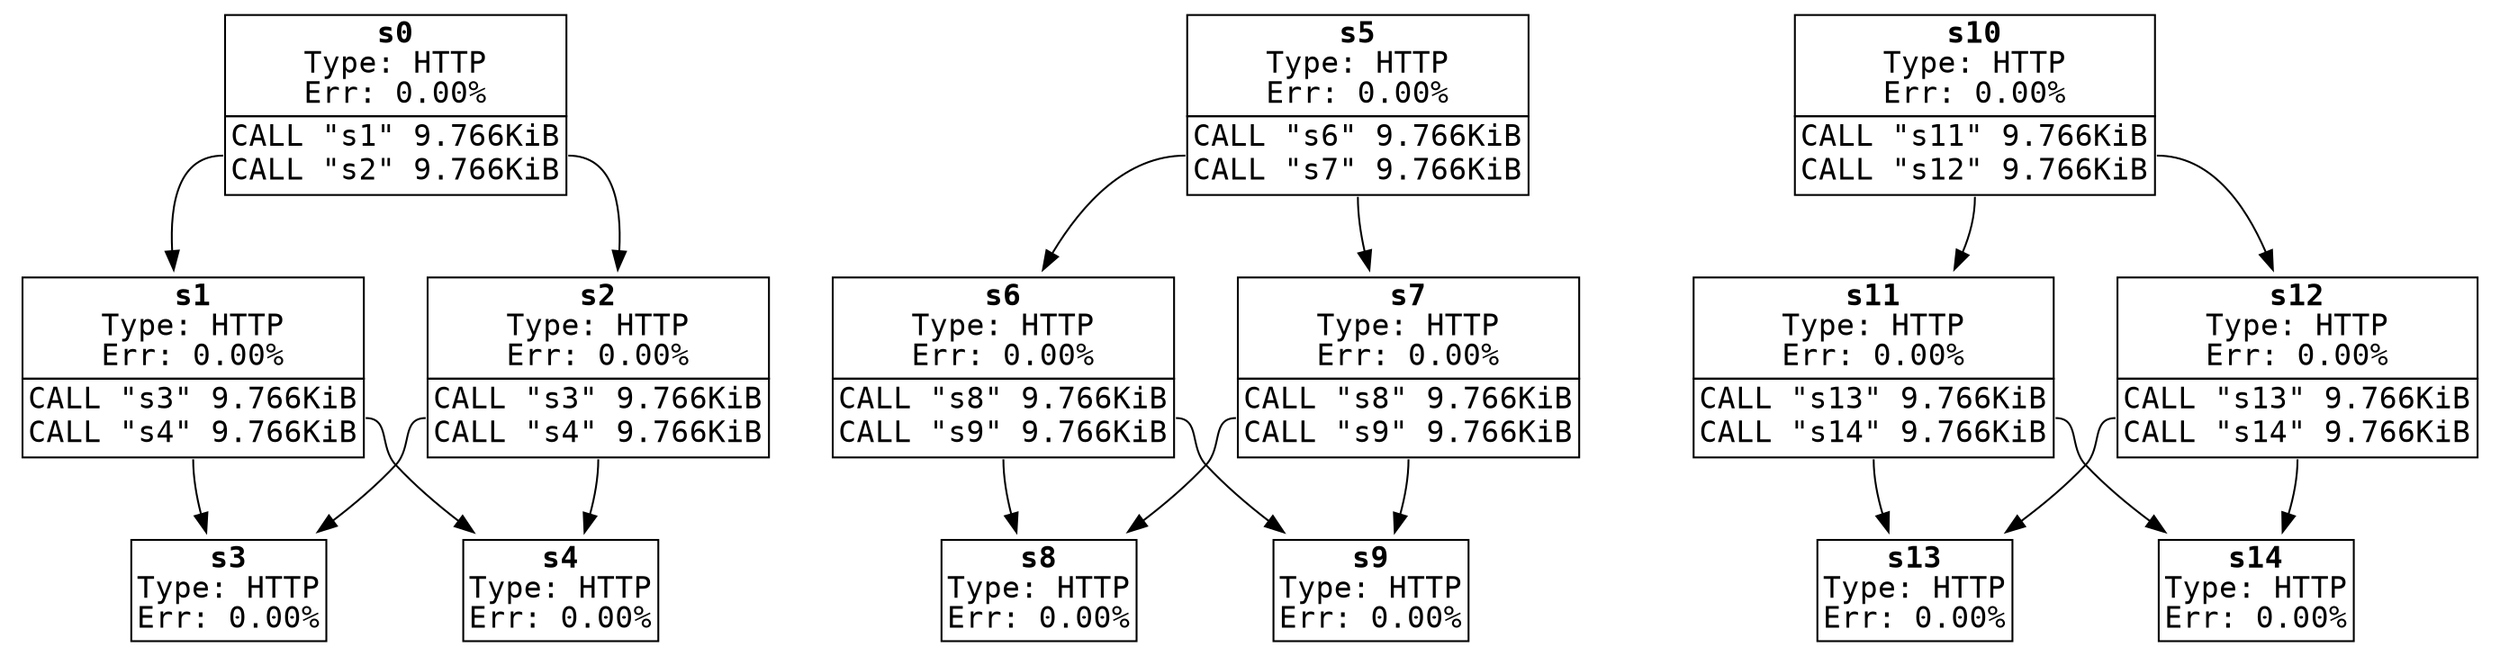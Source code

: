 digraph {
  node [
    fontsize = "16"
    fontname = "courier"
    shape = plaintext
  ];

  "s0" [label=<
<TABLE BORDER="0" CELLBORDER="1" CELLSPACING="0">
  <TR><TD><B>s0</B><BR />Type: HTTP<BR />Err: 0.00%</TD></TR>
  <TR><TD PORT="0">CALL "s1" 9.766KiB<BR />CALL "s2" 9.766KiB</TD></TR>
</TABLE>>];

  "s1" [label=<
<TABLE BORDER="0" CELLBORDER="1" CELLSPACING="0">
  <TR><TD><B>s1</B><BR />Type: HTTP<BR />Err: 0.00%</TD></TR>
  <TR><TD PORT="0">CALL "s3" 9.766KiB<BR />CALL "s4" 9.766KiB</TD></TR>
</TABLE>>];

  "s2" [label=<
<TABLE BORDER="0" CELLBORDER="1" CELLSPACING="0">
  <TR><TD><B>s2</B><BR />Type: HTTP<BR />Err: 0.00%</TD></TR>
  <TR><TD PORT="0">CALL "s3" 9.766KiB<BR />CALL "s4" 9.766KiB</TD></TR>
</TABLE>>];

  "s3" [label=<
<TABLE BORDER="0" CELLBORDER="1" CELLSPACING="0">
  <TR><TD><B>s3</B><BR />Type: HTTP<BR />Err: 0.00%</TD></TR>
</TABLE>>];

  "s4" [label=<
<TABLE BORDER="0" CELLBORDER="1" CELLSPACING="0">
  <TR><TD><B>s4</B><BR />Type: HTTP<BR />Err: 0.00%</TD></TR>
</TABLE>>];

  "s5" [label=<
<TABLE BORDER="0" CELLBORDER="1" CELLSPACING="0">
  <TR><TD><B>s5</B><BR />Type: HTTP<BR />Err: 0.00%</TD></TR>
  <TR><TD PORT="0">CALL "s6" 9.766KiB<BR />CALL "s7" 9.766KiB</TD></TR>
</TABLE>>];

  "s6" [label=<
<TABLE BORDER="0" CELLBORDER="1" CELLSPACING="0">
  <TR><TD><B>s6</B><BR />Type: HTTP<BR />Err: 0.00%</TD></TR>
  <TR><TD PORT="0">CALL "s8" 9.766KiB<BR />CALL "s9" 9.766KiB</TD></TR>
</TABLE>>];

  "s7" [label=<
<TABLE BORDER="0" CELLBORDER="1" CELLSPACING="0">
  <TR><TD><B>s7</B><BR />Type: HTTP<BR />Err: 0.00%</TD></TR>
  <TR><TD PORT="0">CALL "s8" 9.766KiB<BR />CALL "s9" 9.766KiB</TD></TR>
</TABLE>>];

  "s8" [label=<
<TABLE BORDER="0" CELLBORDER="1" CELLSPACING="0">
  <TR><TD><B>s8</B><BR />Type: HTTP<BR />Err: 0.00%</TD></TR>
</TABLE>>];

  "s9" [label=<
<TABLE BORDER="0" CELLBORDER="1" CELLSPACING="0">
  <TR><TD><B>s9</B><BR />Type: HTTP<BR />Err: 0.00%</TD></TR>
</TABLE>>];

  "s10" [label=<
<TABLE BORDER="0" CELLBORDER="1" CELLSPACING="0">
  <TR><TD><B>s10</B><BR />Type: HTTP<BR />Err: 0.00%</TD></TR>
  <TR><TD PORT="0">CALL "s11" 9.766KiB<BR />CALL "s12" 9.766KiB</TD></TR>
</TABLE>>];

  "s11" [label=<
<TABLE BORDER="0" CELLBORDER="1" CELLSPACING="0">
  <TR><TD><B>s11</B><BR />Type: HTTP<BR />Err: 0.00%</TD></TR>
  <TR><TD PORT="0">CALL "s13" 9.766KiB<BR />CALL "s14" 9.766KiB</TD></TR>
</TABLE>>];

  "s12" [label=<
<TABLE BORDER="0" CELLBORDER="1" CELLSPACING="0">
  <TR><TD><B>s12</B><BR />Type: HTTP<BR />Err: 0.00%</TD></TR>
  <TR><TD PORT="0">CALL "s13" 9.766KiB<BR />CALL "s14" 9.766KiB</TD></TR>
</TABLE>>];

  "s13" [label=<
<TABLE BORDER="0" CELLBORDER="1" CELLSPACING="0">
  <TR><TD><B>s13</B><BR />Type: HTTP<BR />Err: 0.00%</TD></TR>
</TABLE>>];

  "s14" [label=<
<TABLE BORDER="0" CELLBORDER="1" CELLSPACING="0">
  <TR><TD><B>s14</B><BR />Type: HTTP<BR />Err: 0.00%</TD></TR>
</TABLE>>];

  
  "s0":0 -> "s1"
  "s0":0 -> "s2"
  "s1":0 -> "s3"
  "s1":0 -> "s4"
  "s2":0 -> "s3"
  "s2":0 -> "s4"
  "s5":0 -> "s6"
  "s5":0 -> "s7"
  "s6":0 -> "s8"
  "s6":0 -> "s9"
  "s7":0 -> "s8"
  "s7":0 -> "s9"
  "s10":0 -> "s11"
  "s10":0 -> "s12"
  "s11":0 -> "s13"
  "s11":0 -> "s14"
  "s12":0 -> "s13"
  "s12":0 -> "s14"
}
